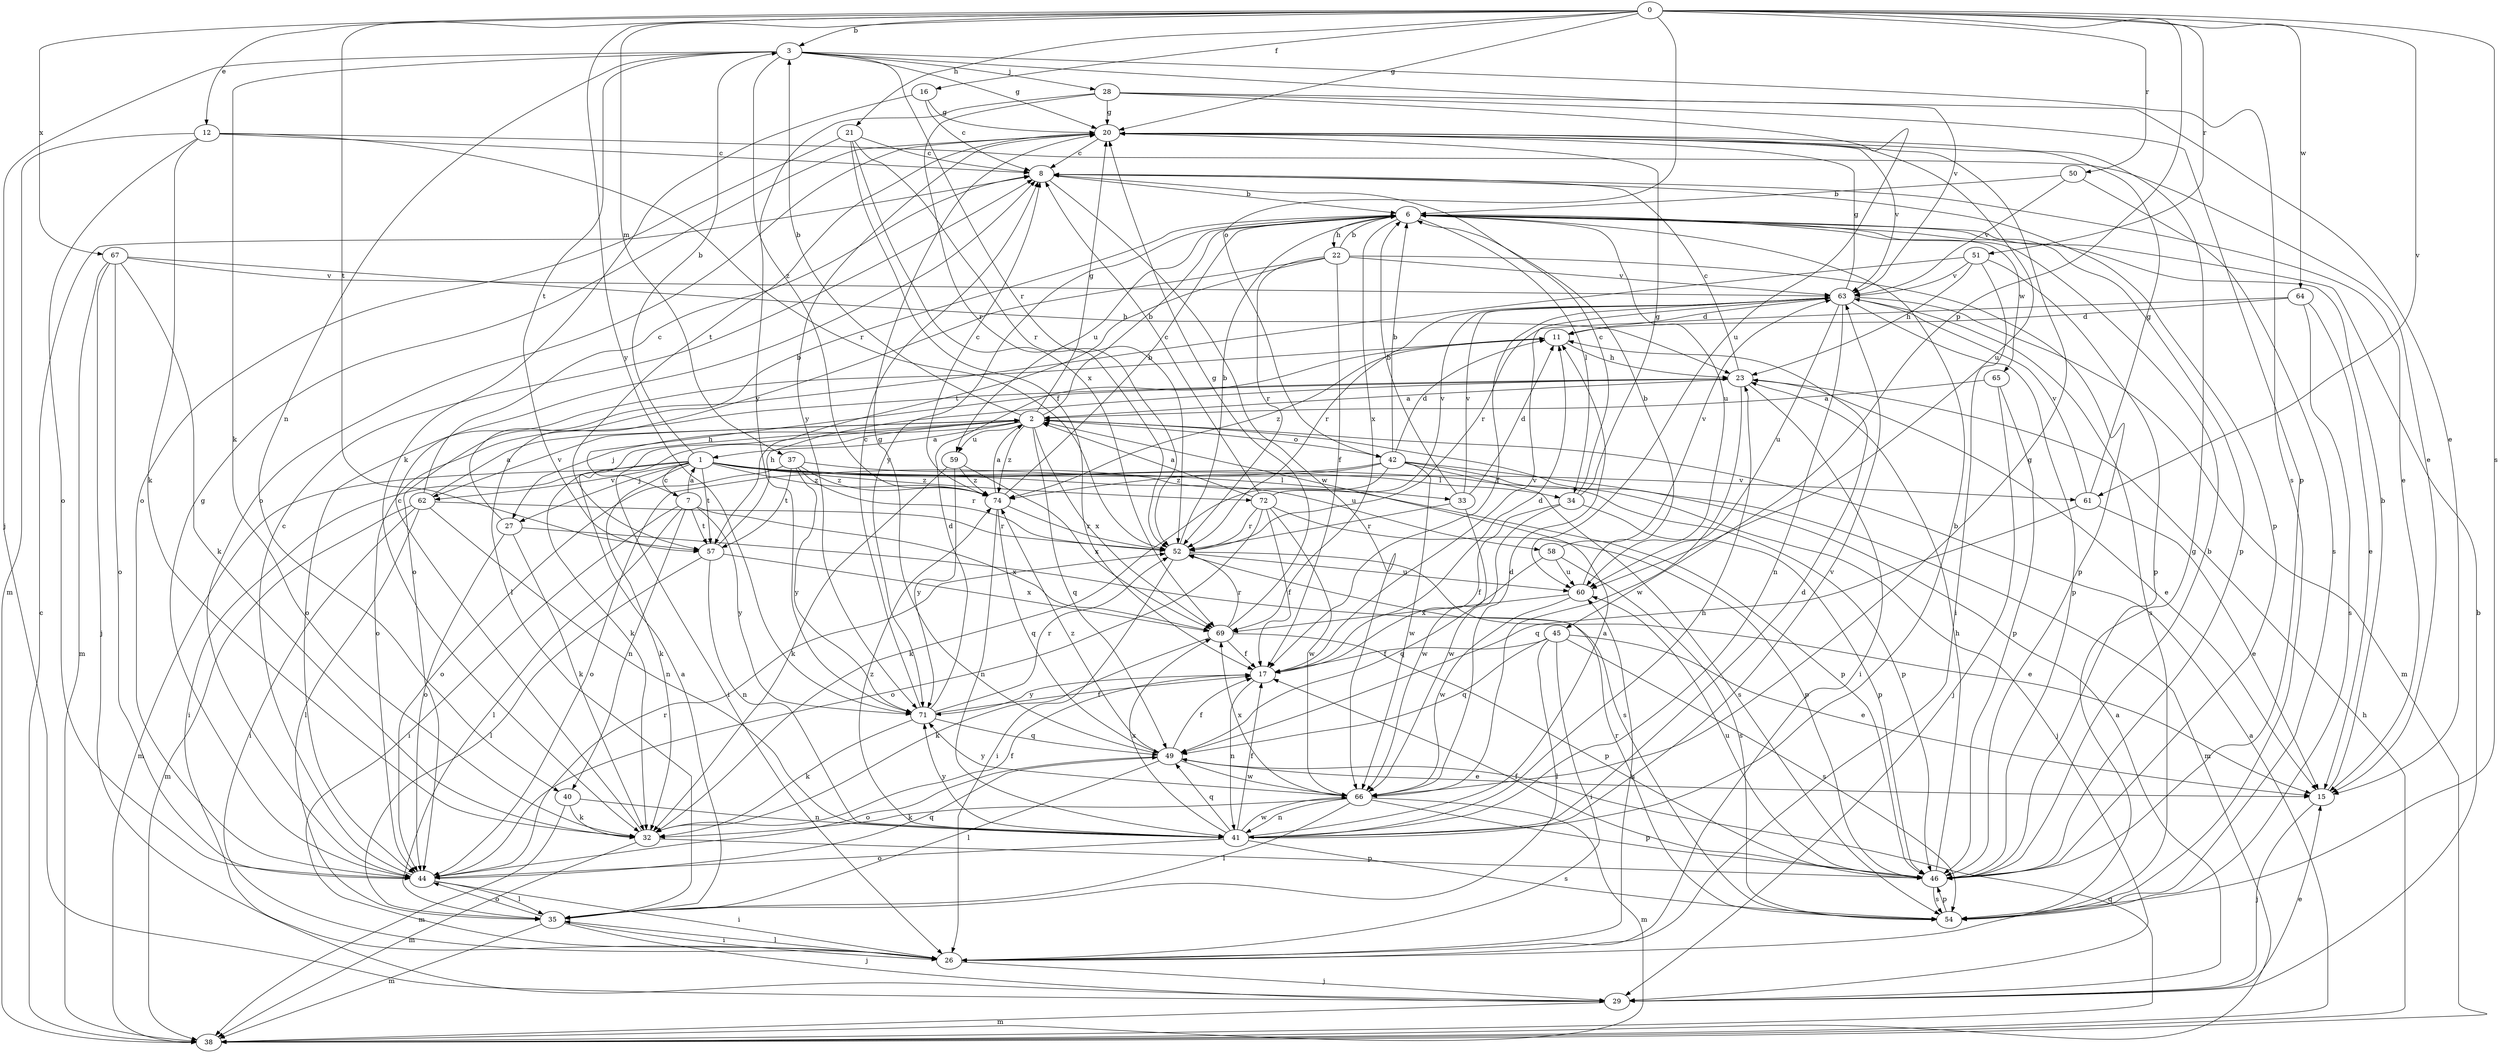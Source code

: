 strict digraph  {
0;
1;
2;
3;
6;
7;
8;
11;
12;
15;
16;
17;
20;
21;
22;
23;
26;
27;
28;
29;
32;
33;
34;
35;
37;
38;
40;
41;
42;
44;
45;
46;
49;
50;
51;
52;
54;
57;
58;
59;
60;
61;
62;
63;
64;
65;
66;
67;
69;
71;
72;
74;
0 -> 3  [label=b];
0 -> 12  [label=e];
0 -> 16  [label=f];
0 -> 20  [label=g];
0 -> 21  [label=h];
0 -> 37  [label=m];
0 -> 42  [label=o];
0 -> 45  [label=p];
0 -> 50  [label=r];
0 -> 51  [label=r];
0 -> 54  [label=s];
0 -> 57  [label=t];
0 -> 61  [label=v];
0 -> 64  [label=w];
0 -> 67  [label=x];
0 -> 71  [label=y];
1 -> 3  [label=b];
1 -> 7  [label=c];
1 -> 26  [label=i];
1 -> 27  [label=j];
1 -> 32  [label=k];
1 -> 33  [label=l];
1 -> 34  [label=l];
1 -> 38  [label=m];
1 -> 46  [label=p];
1 -> 57  [label=t];
1 -> 58  [label=u];
1 -> 61  [label=v];
1 -> 62  [label=v];
1 -> 72  [label=z];
1 -> 74  [label=z];
2 -> 1  [label=a];
2 -> 3  [label=b];
2 -> 6  [label=b];
2 -> 20  [label=g];
2 -> 26  [label=i];
2 -> 27  [label=j];
2 -> 32  [label=k];
2 -> 42  [label=o];
2 -> 49  [label=q];
2 -> 59  [label=u];
2 -> 62  [label=v];
2 -> 69  [label=x];
2 -> 74  [label=z];
3 -> 20  [label=g];
3 -> 28  [label=j];
3 -> 29  [label=j];
3 -> 32  [label=k];
3 -> 40  [label=n];
3 -> 52  [label=r];
3 -> 54  [label=s];
3 -> 57  [label=t];
3 -> 63  [label=v];
3 -> 74  [label=z];
6 -> 22  [label=h];
6 -> 34  [label=l];
6 -> 46  [label=p];
6 -> 59  [label=u];
6 -> 60  [label=u];
6 -> 65  [label=w];
6 -> 69  [label=x];
6 -> 71  [label=y];
7 -> 1  [label=a];
7 -> 23  [label=h];
7 -> 26  [label=i];
7 -> 35  [label=l];
7 -> 40  [label=n];
7 -> 57  [label=t];
7 -> 69  [label=x];
7 -> 71  [label=y];
8 -> 6  [label=b];
8 -> 15  [label=e];
8 -> 46  [label=p];
8 -> 66  [label=w];
11 -> 23  [label=h];
11 -> 44  [label=o];
11 -> 74  [label=z];
12 -> 8  [label=c];
12 -> 15  [label=e];
12 -> 32  [label=k];
12 -> 38  [label=m];
12 -> 44  [label=o];
12 -> 52  [label=r];
15 -> 6  [label=b];
15 -> 29  [label=j];
16 -> 8  [label=c];
16 -> 20  [label=g];
16 -> 32  [label=k];
17 -> 11  [label=d];
17 -> 41  [label=n];
17 -> 63  [label=v];
17 -> 71  [label=y];
20 -> 8  [label=c];
20 -> 44  [label=o];
20 -> 57  [label=t];
20 -> 60  [label=u];
20 -> 63  [label=v];
20 -> 71  [label=y];
21 -> 8  [label=c];
21 -> 17  [label=f];
21 -> 44  [label=o];
21 -> 52  [label=r];
21 -> 69  [label=x];
22 -> 6  [label=b];
22 -> 17  [label=f];
22 -> 35  [label=l];
22 -> 46  [label=p];
22 -> 52  [label=r];
22 -> 57  [label=t];
22 -> 63  [label=v];
23 -> 2  [label=a];
23 -> 8  [label=c];
23 -> 15  [label=e];
23 -> 26  [label=i];
23 -> 44  [label=o];
23 -> 66  [label=w];
26 -> 20  [label=g];
26 -> 29  [label=j];
26 -> 35  [label=l];
26 -> 60  [label=u];
27 -> 6  [label=b];
27 -> 32  [label=k];
27 -> 44  [label=o];
27 -> 54  [label=s];
28 -> 15  [label=e];
28 -> 20  [label=g];
28 -> 46  [label=p];
28 -> 52  [label=r];
28 -> 60  [label=u];
28 -> 71  [label=y];
29 -> 2  [label=a];
29 -> 6  [label=b];
29 -> 15  [label=e];
29 -> 38  [label=m];
32 -> 8  [label=c];
32 -> 17  [label=f];
32 -> 38  [label=m];
32 -> 46  [label=p];
33 -> 6  [label=b];
33 -> 11  [label=d];
33 -> 52  [label=r];
33 -> 63  [label=v];
33 -> 66  [label=w];
34 -> 8  [label=c];
34 -> 17  [label=f];
34 -> 20  [label=g];
34 -> 46  [label=p];
34 -> 66  [label=w];
35 -> 2  [label=a];
35 -> 26  [label=i];
35 -> 29  [label=j];
35 -> 38  [label=m];
35 -> 44  [label=o];
37 -> 44  [label=o];
37 -> 46  [label=p];
37 -> 52  [label=r];
37 -> 57  [label=t];
37 -> 71  [label=y];
37 -> 74  [label=z];
38 -> 2  [label=a];
38 -> 8  [label=c];
38 -> 23  [label=h];
38 -> 49  [label=q];
40 -> 32  [label=k];
40 -> 38  [label=m];
40 -> 41  [label=n];
41 -> 2  [label=a];
41 -> 6  [label=b];
41 -> 11  [label=d];
41 -> 17  [label=f];
41 -> 23  [label=h];
41 -> 44  [label=o];
41 -> 49  [label=q];
41 -> 54  [label=s];
41 -> 63  [label=v];
41 -> 66  [label=w];
41 -> 69  [label=x];
41 -> 71  [label=y];
41 -> 74  [label=z];
42 -> 6  [label=b];
42 -> 11  [label=d];
42 -> 29  [label=j];
42 -> 32  [label=k];
42 -> 38  [label=m];
42 -> 44  [label=o];
42 -> 54  [label=s];
42 -> 66  [label=w];
42 -> 74  [label=z];
44 -> 8  [label=c];
44 -> 20  [label=g];
44 -> 26  [label=i];
44 -> 35  [label=l];
44 -> 49  [label=q];
44 -> 52  [label=r];
45 -> 15  [label=e];
45 -> 17  [label=f];
45 -> 26  [label=i];
45 -> 35  [label=l];
45 -> 49  [label=q];
45 -> 54  [label=s];
46 -> 6  [label=b];
46 -> 17  [label=f];
46 -> 23  [label=h];
46 -> 54  [label=s];
46 -> 60  [label=u];
49 -> 15  [label=e];
49 -> 17  [label=f];
49 -> 20  [label=g];
49 -> 35  [label=l];
49 -> 44  [label=o];
49 -> 66  [label=w];
49 -> 74  [label=z];
50 -> 6  [label=b];
50 -> 54  [label=s];
50 -> 63  [label=v];
51 -> 23  [label=h];
51 -> 26  [label=i];
51 -> 44  [label=o];
51 -> 46  [label=p];
51 -> 63  [label=v];
52 -> 6  [label=b];
52 -> 15  [label=e];
52 -> 26  [label=i];
52 -> 60  [label=u];
54 -> 46  [label=p];
54 -> 52  [label=r];
57 -> 23  [label=h];
57 -> 35  [label=l];
57 -> 41  [label=n];
57 -> 69  [label=x];
58 -> 49  [label=q];
58 -> 54  [label=s];
58 -> 60  [label=u];
58 -> 63  [label=v];
59 -> 32  [label=k];
59 -> 69  [label=x];
59 -> 71  [label=y];
59 -> 74  [label=z];
60 -> 6  [label=b];
60 -> 66  [label=w];
60 -> 69  [label=x];
61 -> 15  [label=e];
61 -> 20  [label=g];
61 -> 49  [label=q];
61 -> 63  [label=v];
62 -> 2  [label=a];
62 -> 8  [label=c];
62 -> 26  [label=i];
62 -> 35  [label=l];
62 -> 38  [label=m];
62 -> 41  [label=n];
62 -> 52  [label=r];
63 -> 11  [label=d];
63 -> 17  [label=f];
63 -> 20  [label=g];
63 -> 38  [label=m];
63 -> 41  [label=n];
63 -> 46  [label=p];
63 -> 52  [label=r];
63 -> 54  [label=s];
63 -> 60  [label=u];
64 -> 11  [label=d];
64 -> 15  [label=e];
64 -> 52  [label=r];
64 -> 54  [label=s];
65 -> 2  [label=a];
65 -> 29  [label=j];
65 -> 46  [label=p];
66 -> 11  [label=d];
66 -> 20  [label=g];
66 -> 32  [label=k];
66 -> 35  [label=l];
66 -> 38  [label=m];
66 -> 41  [label=n];
66 -> 46  [label=p];
66 -> 69  [label=x];
66 -> 71  [label=y];
67 -> 23  [label=h];
67 -> 29  [label=j];
67 -> 32  [label=k];
67 -> 38  [label=m];
67 -> 44  [label=o];
67 -> 63  [label=v];
69 -> 17  [label=f];
69 -> 20  [label=g];
69 -> 32  [label=k];
69 -> 46  [label=p];
69 -> 52  [label=r];
71 -> 8  [label=c];
71 -> 11  [label=d];
71 -> 17  [label=f];
71 -> 32  [label=k];
71 -> 49  [label=q];
71 -> 52  [label=r];
72 -> 2  [label=a];
72 -> 8  [label=c];
72 -> 17  [label=f];
72 -> 44  [label=o];
72 -> 46  [label=p];
72 -> 52  [label=r];
72 -> 63  [label=v];
72 -> 66  [label=w];
74 -> 2  [label=a];
74 -> 6  [label=b];
74 -> 8  [label=c];
74 -> 41  [label=n];
74 -> 49  [label=q];
74 -> 52  [label=r];
}

